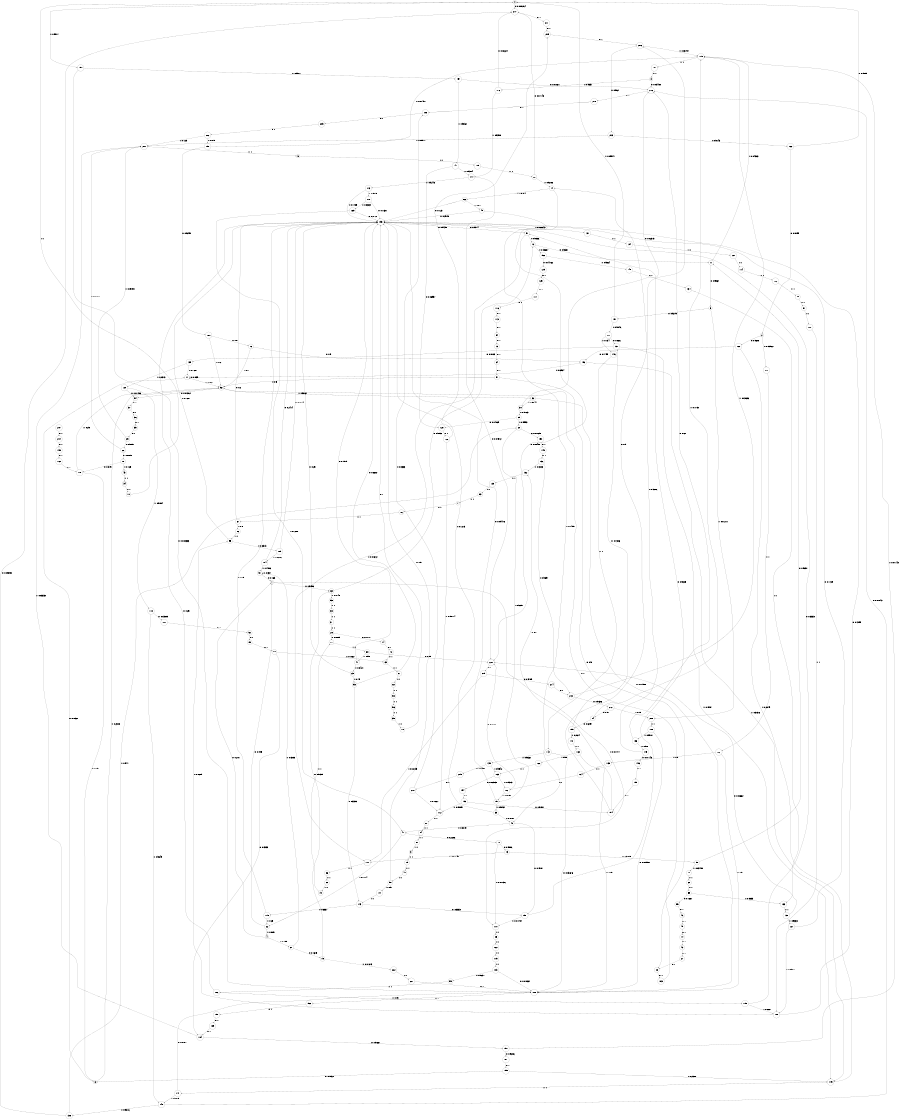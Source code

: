 digraph "ch3_face_grouped_df_L17" {
size = "6,8.5";
ratio = "fill";
node [shape = circle];
node [fontsize = 24];
edge [fontsize = 24];
0 -> 217 [label = "0: 0.008264  "];
0 -> 158 [label = "1: 0.9917   "];
1 -> 63 [label = "0: 0.9856   "];
1 -> 110 [label = "1: 0.01444  "];
2 -> 160 [label = "0: 0.9608   "];
2 -> 171 [label = "1: 0.03922  "];
3 -> 19 [label = "1: 1        "];
4 -> 1 [label = "0: 0.201    "];
4 -> 21 [label = "1: 0.799    "];
5 -> 191 [label = "0: 0.9279   "];
5 -> 200 [label = "1: 0.07211  "];
6 -> 17 [label = "0: 0.7692   "];
6 -> 52 [label = "1: 0.2308   "];
7 -> 76 [label = "1: 1        "];
8 -> 216 [label = "0: 0.03488  "];
8 -> 176 [label = "1: 0.9651   "];
9 -> 185 [label = "1: 1        "];
10 -> 0 [label = "1: 1        "];
11 -> 5 [label = "0: 0.9564   "];
11 -> 179 [label = "1: 0.04363  "];
12 -> 11 [label = "0: 0.9631   "];
12 -> 152 [label = "1: 0.03687  "];
13 -> 90 [label = "0: 0.9885   "];
13 -> 111 [label = "1: 0.01149  "];
14 -> 72 [label = "0: 1        "];
15 -> 63 [label = "0: 0.9839   "];
15 -> 222 [label = "1: 0.01613  "];
16 -> 156 [label = "0: 0.9      "];
16 -> 52 [label = "1: 0.1      "];
17 -> 17 [label = "0: 0.839    "];
17 -> 52 [label = "1: 0.161    "];
18 -> 178 [label = "0: 0.875    "];
18 -> 43 [label = "1: 0.125    "];
19 -> 48 [label = "1: 1        "];
20 -> 150 [label = "0: 0.07029  "];
20 -> 75 [label = "1: 0.9297   "];
21 -> 15 [label = "0: 0.1615   "];
21 -> 51 [label = "1: 0.8385   "];
22 -> 1 [label = "0: 0.195    "];
22 -> 4 [label = "1: 0.805    "];
23 -> 193 [label = "0: 0.25     "];
23 -> 93 [label = "1: 0.75     "];
24 -> 155 [label = "0: 0.8297   "];
24 -> 179 [label = "1: 0.1703   "];
25 -> 26 [label = "0: 0.9091   "];
25 -> 201 [label = "1: 0.09091  "];
26 -> 18 [label = "0: 0.8889   "];
26 -> 201 [label = "1: 0.1111   "];
27 -> 38 [label = "0: 1        "];
28 -> 14 [label = "0: 0.1111   "];
28 -> 77 [label = "1: 0.8889   "];
29 -> 128 [label = "0: 0.04065  "];
29 -> 20 [label = "1: 0.9593   "];
30 -> 216 [label = "0: 0.02373  "];
30 -> 29 [label = "1: 0.9763   "];
31 -> 28 [label = "1: 1        "];
32 -> 100 [label = "0: 0.01558  "];
32 -> 30 [label = "1: 0.9844   "];
33 -> 31 [label = "1: 1        "];
34 -> 10 [label = "1: 1        "];
35 -> 25 [label = "0: 1        "];
36 -> 35 [label = "0: 1        "];
37 -> 36 [label = "0: 1        "];
38 -> 183 [label = "0: 1        "];
39 -> 78 [label = "1: 1        "];
40 -> 151 [label = "0: 0.1981   "];
40 -> 47 [label = "1: 0.8019   "];
41 -> 193 [label = "0: 0.1579   "];
41 -> 23 [label = "1: 0.8421   "];
42 -> 27 [label = "0: 1        "];
43 -> 34 [label = "1: 1        "];
44 -> 42 [label = "0: 1        "];
45 -> 44 [label = "0: 1        "];
46 -> 45 [label = "0: 1        "];
47 -> 71 [label = "0: 0.2286   "];
47 -> 22 [label = "1: 0.7714   "];
48 -> 50 [label = "1: 1        "];
49 -> 193 [label = "0: 0.2515   "];
49 -> 40 [label = "1: 0.7485   "];
50 -> 193 [label = "0: 0.5      "];
50 -> 144 [label = "1: 0.5      "];
51 -> 1 [label = "0: 0.163    "];
51 -> 51 [label = "1: 0.837    "];
52 -> 54 [label = "0: 0.01382  "];
52 -> 32 [label = "1: 0.9862   "];
53 -> 33 [label = "1: 1        "];
54 -> 37 [label = "0: 1        "];
55 -> 46 [label = "0: 1        "];
56 -> 39 [label = "1: 1        "];
57 -> 38 [label = "0: 0.5      "];
57 -> 52 [label = "1: 0.5      "];
58 -> 56 [label = "1: 1        "];
59 -> 55 [label = "0: 0.1667   "];
59 -> 133 [label = "1: 0.8333   "];
60 -> 58 [label = "1: 1        "];
61 -> 60 [label = "1: 1        "];
62 -> 59 [label = "1: 1        "];
63 -> 12 [label = "0: 0.9852   "];
63 -> 53 [label = "1: 0.0148   "];
64 -> 57 [label = "0: 1        "];
65 -> 193 [label = "0: 0.1213   "];
65 -> 40 [label = "1: 0.8787   "];
66 -> 193 [label = "0: 0.123    "];
66 -> 49 [label = "1: 0.877    "];
67 -> 193 [label = "0: 0.2      "];
67 -> 96 [label = "1: 0.8      "];
68 -> 220 [label = "0: 0.05     "];
68 -> 41 [label = "1: 0.95     "];
69 -> 61 [label = "1: 1        "];
70 -> 62 [label = "1: 1        "];
71 -> 13 [label = "0: 0.9886   "];
71 -> 110 [label = "1: 0.01136  "];
72 -> 69 [label = "1: 1        "];
73 -> 64 [label = "0: 1        "];
74 -> 220 [label = "0: 0.08458  "];
74 -> 66 [label = "1: 0.9154   "];
75 -> 193 [label = "0: 0.09476  "];
75 -> 65 [label = "1: 0.9052   "];
76 -> 67 [label = "1: 1        "];
77 -> 68 [label = "1: 1        "];
78 -> 193 [label = "0: 1        "];
79 -> 77 [label = "1: 1        "];
80 -> 217 [label = "0: 0.07143  "];
80 -> 74 [label = "1: 0.9286   "];
81 -> 3 [label = "1: 1        "];
82 -> 79 [label = "1: 1        "];
83 -> 7 [label = "1: 1        "];
84 -> 81 [label = "1: 1        "];
85 -> 122 [label = "1: 1        "];
86 -> 82 [label = "1: 1        "];
87 -> 84 [label = "1: 1        "];
88 -> 184 [label = "0: 0.8333   "];
88 -> 69 [label = "1: 0.1667   "];
89 -> 88 [label = "0: 1        "];
90 -> 11 [label = "0: 0.9651   "];
90 -> 70 [label = "1: 0.03488  "];
91 -> 12 [label = "0: 0.9836   "];
91 -> 111 [label = "1: 0.01642  "];
92 -> 89 [label = "0: 1        "];
93 -> 193 [label = "0: 0.6667   "];
93 -> 143 [label = "1: 0.3333   "];
94 -> 73 [label = "0: 1        "];
95 -> 193 [label = "0: 0.1687   "];
95 -> 105 [label = "1: 0.8313   "];
96 -> 95 [label = "1: 1        "];
97 -> 107 [label = "1: 1        "];
98 -> 97 [label = "1: 1        "];
99 -> 106 [label = "1: 1        "];
100 -> 192 [label = "0: 1        "];
101 -> 92 [label = "0: 1        "];
102 -> 98 [label = "1: 1        "];
103 -> 100 [label = "0: 0.07692  "];
103 -> 99 [label = "1: 0.9231   "];
104 -> 193 [label = "0: 0.2414   "];
104 -> 51 [label = "1: 0.7586   "];
105 -> 193 [label = "0: 0.1714   "];
105 -> 104 [label = "1: 0.8286   "];
106 -> 193 [label = "0: 0.25     "];
106 -> 109 [label = "1: 0.75     "];
107 -> 108 [label = "1: 1        "];
108 -> 193 [label = "0: 0.1395   "];
108 -> 95 [label = "1: 0.8605   "];
109 -> 193 [label = "0: 0.3333   "];
109 -> 108 [label = "1: 0.6667   "];
110 -> 85 [label = "1: 1        "];
111 -> 86 [label = "1: 1        "];
112 -> 87 [label = "1: 1        "];
113 -> 94 [label = "0: 1        "];
114 -> 102 [label = "1: 1        "];
115 -> 103 [label = "1: 1        "];
116 -> 113 [label = "0: 1        "];
117 -> 116 [label = "0: 1        "];
118 -> 101 [label = "0: 0.03509  "];
118 -> 140 [label = "1: 0.9649   "];
119 -> 193 [label = "0: 0.75     "];
119 -> 22 [label = "1: 0.25     "];
120 -> 54 [label = "0: 0.01156  "];
120 -> 118 [label = "1: 0.9884   "];
121 -> 114 [label = "1: 1        "];
122 -> 115 [label = "1: 1        "];
123 -> 83 [label = "1: 1        "];
124 -> 121 [label = "1: 1        "];
125 -> 117 [label = "0: 1        "];
126 -> 209 [label = "0: 0.9429   "];
126 -> 112 [label = "1: 0.05714  "];
127 -> 193 [label = "0: 0.1429   "];
127 -> 108 [label = "1: 0.8571   "];
128 -> 126 [label = "0: 1        "];
129 -> 125 [label = "0: 1        "];
130 -> 220 [label = "0: 0.06667  "];
130 -> 127 [label = "1: 0.9333   "];
131 -> 124 [label = "1: 1        "];
132 -> 123 [label = "1: 1        "];
133 -> 130 [label = "1: 1        "];
134 -> 133 [label = "1: 1        "];
135 -> 17 [label = "0: 0.7687   "];
135 -> 120 [label = "1: 0.2313   "];
136 -> 213 [label = "0: 0.9697   "];
136 -> 132 [label = "1: 0.0303   "];
137 -> 135 [label = "0: 0.8003   "];
137 -> 145 [label = "1: 0.1997   "];
138 -> 217 [label = "0: 0.05898  "];
138 -> 20 [label = "1: 0.941    "];
139 -> 219 [label = "0: 0.0458   "];
139 -> 163 [label = "1: 0.9542   "];
140 -> 216 [label = "0: 0.01842  "];
140 -> 138 [label = "1: 0.9816   "];
141 -> 100 [label = "0: 0.0181   "];
141 -> 140 [label = "1: 0.9819   "];
142 -> 100 [label = "0: 0.03676  "];
142 -> 139 [label = "1: 0.9632   "];
143 -> 151 [label = "0: 0.3333   "];
143 -> 119 [label = "1: 0.6667   "];
144 -> 143 [label = "1: 1        "];
145 -> 141 [label = "1: 1        "];
146 -> 142 [label = "1: 1        "];
147 -> 128 [label = "0: 0.06957  "];
147 -> 174 [label = "1: 0.9304   "];
148 -> 134 [label = "1: 1        "];
149 -> 136 [label = "0: 1        "];
150 -> 149 [label = "0: 1        "];
151 -> 91 [label = "0: 0.9825   "];
151 -> 110 [label = "1: 0.01754  "];
152 -> 129 [label = "0: 0.04762  "];
152 -> 148 [label = "1: 0.9524   "];
153 -> 194 [label = "0: 0.9091   "];
153 -> 112 [label = "1: 0.09091  "];
154 -> 153 [label = "0: 1        "];
155 -> 137 [label = "0: 0.7386   "];
155 -> 172 [label = "1: 0.2614   "];
156 -> 17 [label = "0: 0.6964   "];
156 -> 145 [label = "1: 0.3036   "];
157 -> 216 [label = "0: 0.01681  "];
157 -> 147 [label = "1: 0.9832   "];
158 -> 100 [label = "0: 0.008333  "];
158 -> 157 [label = "1: 0.9917   "];
159 -> 6 [label = "0: 0.7692   "];
159 -> 145 [label = "1: 0.2308   "];
160 -> 156 [label = "0: 0.7755   "];
160 -> 145 [label = "1: 0.2245   "];
161 -> 220 [label = "0: 0.1111   "];
161 -> 75 [label = "1: 0.8889   "];
162 -> 2 [label = "0: 0.8095   "];
162 -> 0 [label = "1: 0.1905   "];
163 -> 154 [label = "0: 0.06969  "];
163 -> 161 [label = "1: 0.9303   "];
164 -> 161 [label = "1: 1        "];
165 -> 164 [label = "1: 1        "];
166 -> 163 [label = "1: 1        "];
167 -> 100 [label = "0: 0.5      "];
167 -> 165 [label = "1: 0.5      "];
168 -> 100 [label = "0: 0.05     "];
168 -> 166 [label = "1: 0.95     "];
169 -> 193 [label = "0: 0.2712   "];
169 -> 47 [label = "1: 0.7288   "];
170 -> 193 [label = "0: 0.1631   "];
170 -> 169 [label = "1: 0.8369   "];
171 -> 167 [label = "1: 1        "];
172 -> 168 [label = "1: 1        "];
173 -> 193 [label = "0: 0.1485   "];
173 -> 170 [label = "1: 0.8515   "];
174 -> 220 [label = "0: 0.07542  "];
174 -> 173 [label = "1: 0.9246   "];
175 -> 196 [label = "0: 0.07143  "];
175 -> 74 [label = "1: 0.9286   "];
176 -> 217 [label = "0: 0.06024  "];
176 -> 174 [label = "1: 0.9398   "];
177 -> 137 [label = "0: 0.866    "];
177 -> 146 [label = "1: 0.134    "];
178 -> 6 [label = "0: 0.75     "];
178 -> 52 [label = "1: 0.25     "];
179 -> 187 [label = "1: 1        "];
180 -> 16 [label = "0: 0.8      "];
180 -> 52 [label = "1: 0.2      "];
181 -> 159 [label = "0: 1        "];
182 -> 178 [label = "0: 1        "];
183 -> 52 [label = "1: 1        "];
184 -> 197 [label = "0: 0.9667   "];
184 -> 201 [label = "1: 0.03333  "];
185 -> 80 [label = "1: 1        "];
186 -> 216 [label = "0: 0.02     "];
186 -> 175 [label = "1: 0.98     "];
187 -> 8 [label = "1: 1        "];
188 -> 100 [label = "0: 0.009901  "];
188 -> 186 [label = "1: 0.9901   "];
189 -> 184 [label = "0: 1        "];
190 -> 189 [label = "0: 1        "];
191 -> 177 [label = "0: 0.9046   "];
191 -> 0 [label = "1: 0.09541  "];
192 -> 190 [label = "0: 1        "];
193 -> 91 [label = "0: 0.9974   "];
193 -> 131 [label = "1: 0.002642  "];
194 -> 206 [label = "0: 0.9      "];
194 -> 132 [label = "1: 0.1      "];
195 -> 194 [label = "0: 1        "];
196 -> 195 [label = "0: 1        "];
197 -> 181 [label = "0: 0.9286   "];
197 -> 179 [label = "1: 0.07143  "];
198 -> 180 [label = "0: 0.9259   "];
198 -> 179 [label = "1: 0.07407  "];
199 -> 182 [label = "0: 1        "];
200 -> 188 [label = "1: 1        "];
201 -> 9 [label = "1: 1        "];
202 -> 198 [label = "0: 0.875    "];
202 -> 201 [label = "1: 0.125    "];
203 -> 162 [label = "0: 0.9143   "];
203 -> 201 [label = "1: 0.08571  "];
204 -> 199 [label = "0: 1        "];
205 -> 202 [label = "0: 1        "];
206 -> 203 [label = "0: 0.962    "];
206 -> 179 [label = "1: 0.03797  "];
207 -> 204 [label = "0: 1        "];
208 -> 205 [label = "0: 1        "];
209 -> 206 [label = "0: 1        "];
210 -> 208 [label = "0: 1        "];
211 -> 209 [label = "0: 1        "];
212 -> 24 [label = "0: 0.91     "];
212 -> 200 [label = "1: 0.09     "];
213 -> 212 [label = "0: 0.9636   "];
213 -> 179 [label = "1: 0.03636  "];
214 -> 213 [label = "0: 1        "];
215 -> 214 [label = "0: 0.9789   "];
215 -> 111 [label = "1: 0.02105  "];
216 -> 210 [label = "0: 1        "];
217 -> 211 [label = "0: 1        "];
218 -> 208 [label = "0: 0.8333   "];
218 -> 112 [label = "1: 0.1667   "];
219 -> 218 [label = "0: 1        "];
220 -> 215 [label = "0: 1        "];
221 -> 100 [label = "0: 1        "];
222 -> 221 [label = "1: 1        "];
}